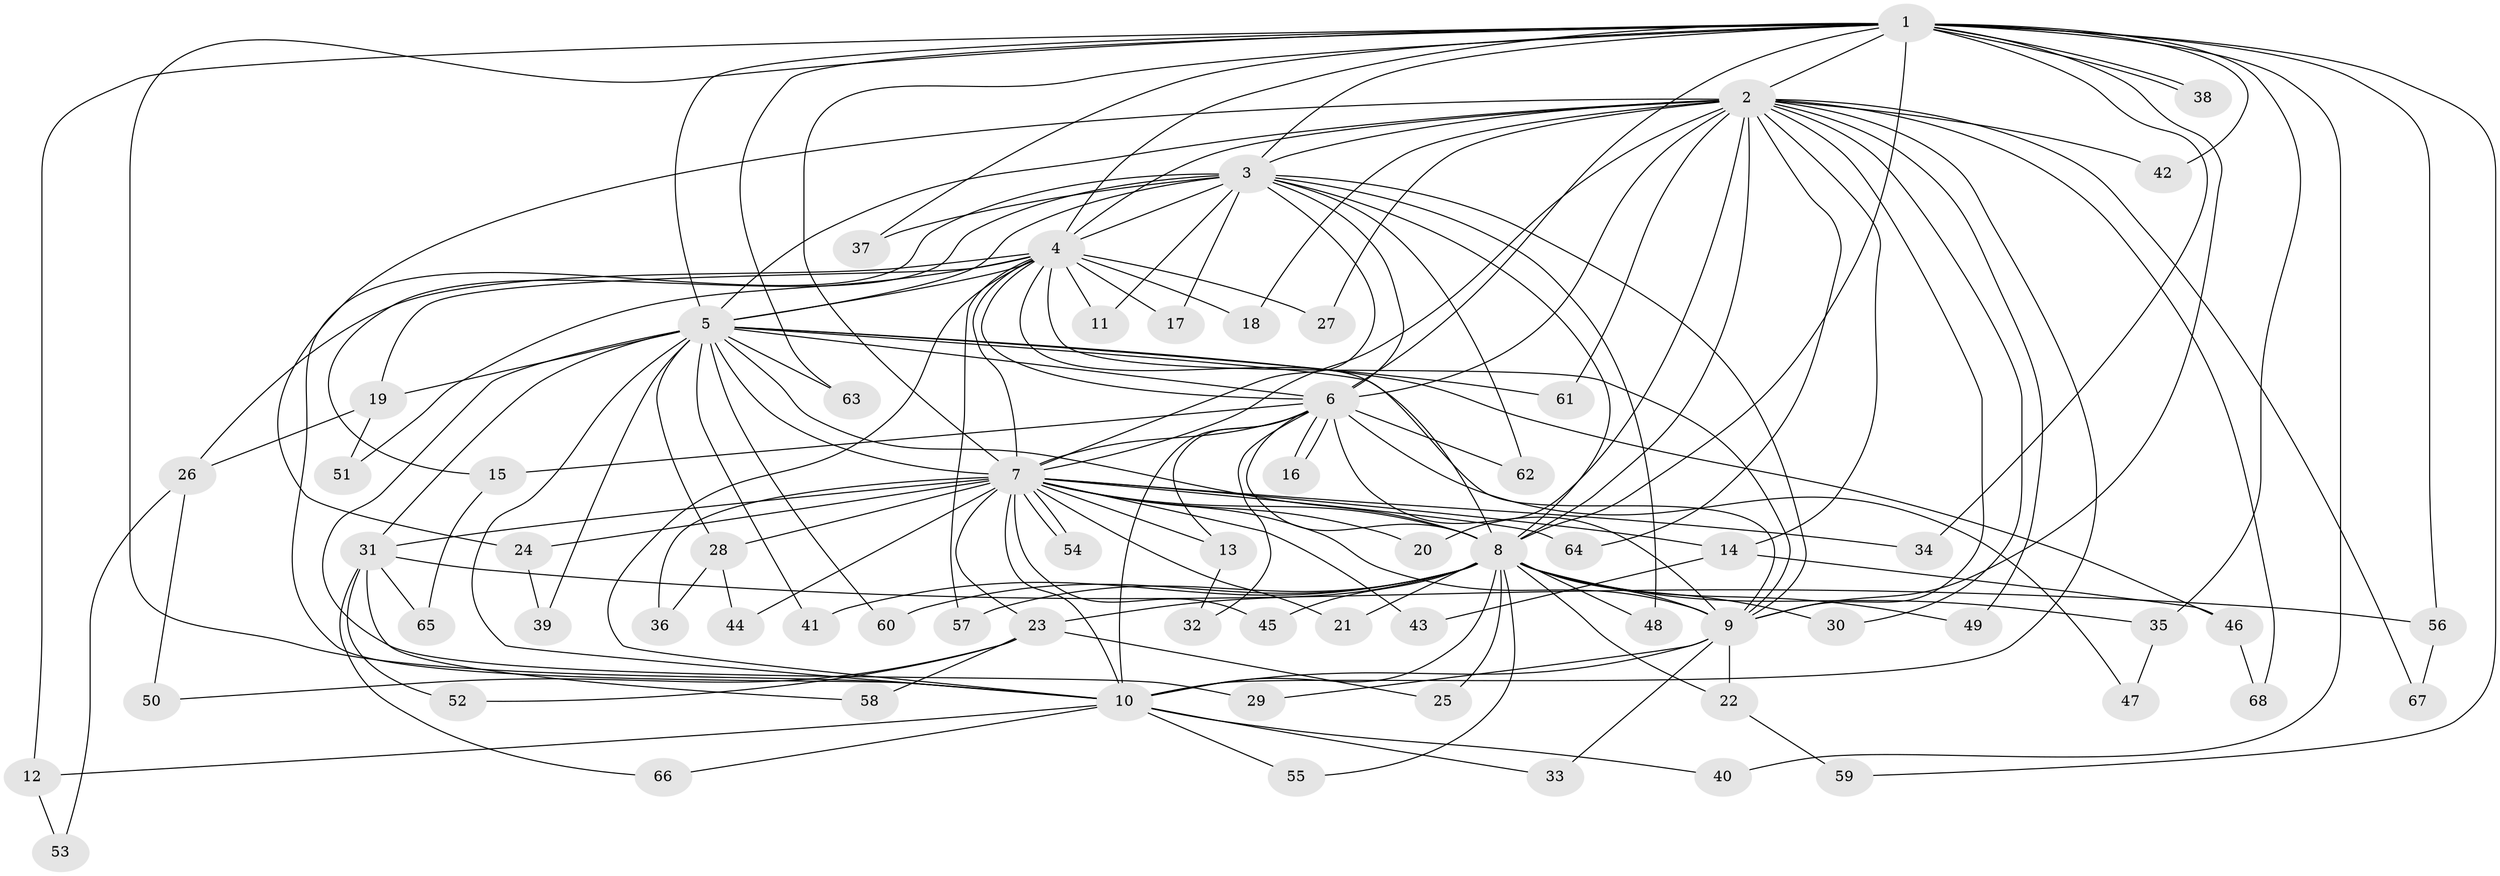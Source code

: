 // Generated by graph-tools (version 1.1) at 2025/01/03/09/25 03:01:25]
// undirected, 68 vertices, 161 edges
graph export_dot {
graph [start="1"]
  node [color=gray90,style=filled];
  1;
  2;
  3;
  4;
  5;
  6;
  7;
  8;
  9;
  10;
  11;
  12;
  13;
  14;
  15;
  16;
  17;
  18;
  19;
  20;
  21;
  22;
  23;
  24;
  25;
  26;
  27;
  28;
  29;
  30;
  31;
  32;
  33;
  34;
  35;
  36;
  37;
  38;
  39;
  40;
  41;
  42;
  43;
  44;
  45;
  46;
  47;
  48;
  49;
  50;
  51;
  52;
  53;
  54;
  55;
  56;
  57;
  58;
  59;
  60;
  61;
  62;
  63;
  64;
  65;
  66;
  67;
  68;
  1 -- 2;
  1 -- 3;
  1 -- 4;
  1 -- 5;
  1 -- 6;
  1 -- 7;
  1 -- 8;
  1 -- 9;
  1 -- 10;
  1 -- 12;
  1 -- 34;
  1 -- 35;
  1 -- 37;
  1 -- 38;
  1 -- 38;
  1 -- 40;
  1 -- 42;
  1 -- 56;
  1 -- 59;
  1 -- 63;
  2 -- 3;
  2 -- 4;
  2 -- 5;
  2 -- 6;
  2 -- 7;
  2 -- 8;
  2 -- 9;
  2 -- 10;
  2 -- 14;
  2 -- 18;
  2 -- 20;
  2 -- 24;
  2 -- 27;
  2 -- 30;
  2 -- 42;
  2 -- 49;
  2 -- 61;
  2 -- 64;
  2 -- 67;
  2 -- 68;
  3 -- 4;
  3 -- 5;
  3 -- 6;
  3 -- 7;
  3 -- 8;
  3 -- 9;
  3 -- 10;
  3 -- 11;
  3 -- 15;
  3 -- 17;
  3 -- 37;
  3 -- 48;
  3 -- 62;
  4 -- 5;
  4 -- 6;
  4 -- 7;
  4 -- 8;
  4 -- 9;
  4 -- 10;
  4 -- 11;
  4 -- 17;
  4 -- 18;
  4 -- 19;
  4 -- 26;
  4 -- 27;
  4 -- 51;
  4 -- 57;
  5 -- 6;
  5 -- 7;
  5 -- 8;
  5 -- 9;
  5 -- 10;
  5 -- 19;
  5 -- 28;
  5 -- 29;
  5 -- 31;
  5 -- 39;
  5 -- 41;
  5 -- 46;
  5 -- 60;
  5 -- 61;
  5 -- 63;
  6 -- 7;
  6 -- 8;
  6 -- 9;
  6 -- 10;
  6 -- 13;
  6 -- 15;
  6 -- 16;
  6 -- 16;
  6 -- 32;
  6 -- 47;
  6 -- 62;
  7 -- 8;
  7 -- 9;
  7 -- 10;
  7 -- 13;
  7 -- 14;
  7 -- 20;
  7 -- 21;
  7 -- 23;
  7 -- 24;
  7 -- 28;
  7 -- 31;
  7 -- 34;
  7 -- 36;
  7 -- 43;
  7 -- 44;
  7 -- 45;
  7 -- 54;
  7 -- 54;
  7 -- 64;
  8 -- 9;
  8 -- 10;
  8 -- 21;
  8 -- 22;
  8 -- 23;
  8 -- 25;
  8 -- 30;
  8 -- 35;
  8 -- 41;
  8 -- 45;
  8 -- 48;
  8 -- 49;
  8 -- 55;
  8 -- 57;
  8 -- 60;
  9 -- 10;
  9 -- 22;
  9 -- 29;
  9 -- 33;
  10 -- 12;
  10 -- 33;
  10 -- 40;
  10 -- 55;
  10 -- 66;
  12 -- 53;
  13 -- 32;
  14 -- 43;
  14 -- 46;
  15 -- 65;
  19 -- 26;
  19 -- 51;
  22 -- 59;
  23 -- 25;
  23 -- 50;
  23 -- 52;
  23 -- 58;
  24 -- 39;
  26 -- 50;
  26 -- 53;
  28 -- 36;
  28 -- 44;
  31 -- 52;
  31 -- 56;
  31 -- 58;
  31 -- 65;
  31 -- 66;
  35 -- 47;
  46 -- 68;
  56 -- 67;
}
